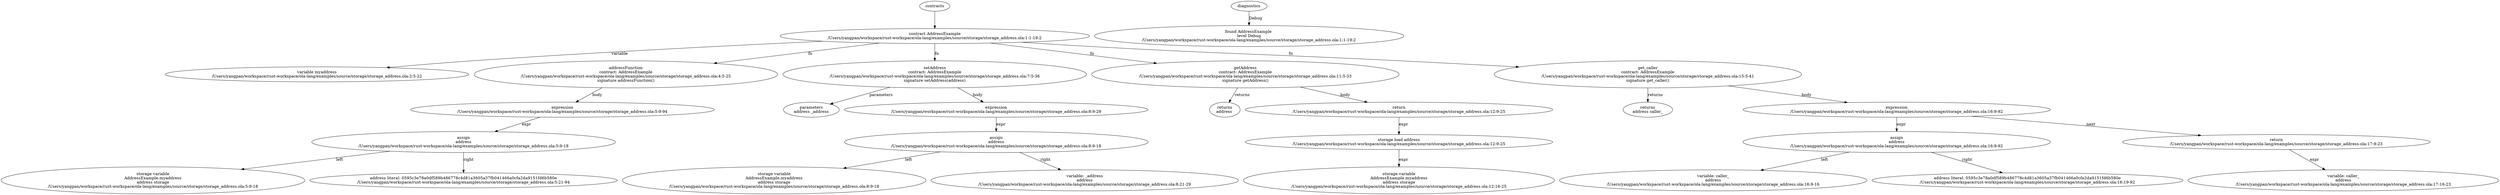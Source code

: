 strict digraph "/Users/yangpan/workspace/rust-workspace/ola-lang/examples/source/storage/storage_address.ola" {
	contract [label="contract AddressExample\n/Users/yangpan/workspace/rust-workspace/ola-lang/examples/source/storage/storage_address.ola:1:1-19:2"]
	var [label="variable myaddress\n/Users/yangpan/workspace/rust-workspace/ola-lang/examples/source/storage/storage_address.ola:2:5-22"]
	addressFunction [label="addressFunction\ncontract: AddressExample\n/Users/yangpan/workspace/rust-workspace/ola-lang/examples/source/storage/storage_address.ola:4:5-25\nsignature addressFunction()"]
	expr [label="expression\n/Users/yangpan/workspace/rust-workspace/ola-lang/examples/source/storage/storage_address.ola:5:9-94"]
	assign [label="assign\naddress\n/Users/yangpan/workspace/rust-workspace/ola-lang/examples/source/storage/storage_address.ola:5:9-18"]
	storage_var [label="storage variable\nAddressExample.myaddress\naddress storage\n/Users/yangpan/workspace/rust-workspace/ola-lang/examples/source/storage/storage_address.ola:5:9-18"]
	address_literal [label="address literal: 0595c3e78a0df589b486778c4d81a3605a37fb041466a0cfa2da9151fd6b580e\n/Users/yangpan/workspace/rust-workspace/ola-lang/examples/source/storage/storage_address.ola:5:21-94"]
	setAddress [label="setAddress\ncontract: AddressExample\n/Users/yangpan/workspace/rust-workspace/ola-lang/examples/source/storage/storage_address.ola:7:5-36\nsignature setAddress(address)"]
	parameters [label="parameters\naddress _address"]
	expr_10 [label="expression\n/Users/yangpan/workspace/rust-workspace/ola-lang/examples/source/storage/storage_address.ola:8:9-29"]
	assign_11 [label="assign\naddress\n/Users/yangpan/workspace/rust-workspace/ola-lang/examples/source/storage/storage_address.ola:8:9-18"]
	storage_var_12 [label="storage variable\nAddressExample.myaddress\naddress storage\n/Users/yangpan/workspace/rust-workspace/ola-lang/examples/source/storage/storage_address.ola:8:9-18"]
	variable [label="variable: _address\naddress\n/Users/yangpan/workspace/rust-workspace/ola-lang/examples/source/storage/storage_address.ola:8:21-29"]
	getAddress [label="getAddress\ncontract: AddressExample\n/Users/yangpan/workspace/rust-workspace/ola-lang/examples/source/storage/storage_address.ola:11:5-33\nsignature getAddress()"]
	returns [label="returns\naddress "]
	return [label="return\n/Users/yangpan/workspace/rust-workspace/ola-lang/examples/source/storage/storage_address.ola:12:9-25"]
	storage_load [label="storage load address\n/Users/yangpan/workspace/rust-workspace/ola-lang/examples/source/storage/storage_address.ola:12:9-25"]
	storage_var_18 [label="storage variable\nAddressExample.myaddress\naddress storage\n/Users/yangpan/workspace/rust-workspace/ola-lang/examples/source/storage/storage_address.ola:12:16-25"]
	get_caller [label="get_caller\ncontract: AddressExample\n/Users/yangpan/workspace/rust-workspace/ola-lang/examples/source/storage/storage_address.ola:15:5-41\nsignature get_caller()"]
	returns_20 [label="returns\naddress caller_"]
	expr_21 [label="expression\n/Users/yangpan/workspace/rust-workspace/ola-lang/examples/source/storage/storage_address.ola:16:9-92"]
	assign_22 [label="assign\naddress\n/Users/yangpan/workspace/rust-workspace/ola-lang/examples/source/storage/storage_address.ola:16:9-92"]
	variable_23 [label="variable: caller_\naddress\n/Users/yangpan/workspace/rust-workspace/ola-lang/examples/source/storage/storage_address.ola:16:9-16"]
	address_literal_24 [label="address literal: 0595c3e78a0df589b486778c4d81a3605a37fb041466a0cfa2da9151fd6b580e\n/Users/yangpan/workspace/rust-workspace/ola-lang/examples/source/storage/storage_address.ola:16:19-92"]
	return_25 [label="return\n/Users/yangpan/workspace/rust-workspace/ola-lang/examples/source/storage/storage_address.ola:17:9-23"]
	variable_26 [label="variable: caller_\naddress\n/Users/yangpan/workspace/rust-workspace/ola-lang/examples/source/storage/storage_address.ola:17:16-23"]
	diagnostic [label="found AddressExample \nlevel Debug\n/Users/yangpan/workspace/rust-workspace/ola-lang/examples/source/storage/storage_address.ola:1:1-19:2"]
	contracts -> contract
	contract -> var [label="variable"]
	contract -> addressFunction [label="fn"]
	addressFunction -> expr [label="body"]
	expr -> assign [label="expr"]
	assign -> storage_var [label="left"]
	assign -> address_literal [label="right"]
	contract -> setAddress [label="fn"]
	setAddress -> parameters [label="parameters"]
	setAddress -> expr_10 [label="body"]
	expr_10 -> assign_11 [label="expr"]
	assign_11 -> storage_var_12 [label="left"]
	assign_11 -> variable [label="right"]
	contract -> getAddress [label="fn"]
	getAddress -> returns [label="returns"]
	getAddress -> return [label="body"]
	return -> storage_load [label="expr"]
	storage_load -> storage_var_18 [label="expr"]
	contract -> get_caller [label="fn"]
	get_caller -> returns_20 [label="returns"]
	get_caller -> expr_21 [label="body"]
	expr_21 -> assign_22 [label="expr"]
	assign_22 -> variable_23 [label="left"]
	assign_22 -> address_literal_24 [label="right"]
	expr_21 -> return_25 [label="next"]
	return_25 -> variable_26 [label="expr"]
	diagnostics -> diagnostic [label="Debug"]
}
